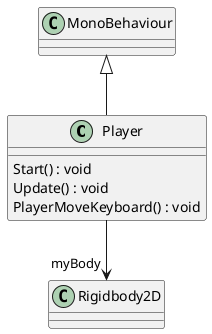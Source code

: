 @startuml
class Player {
    Start() : void
    Update() : void
    PlayerMoveKeyboard() : void
}
MonoBehaviour <|-- Player
Player --> "myBody" Rigidbody2D
@enduml
